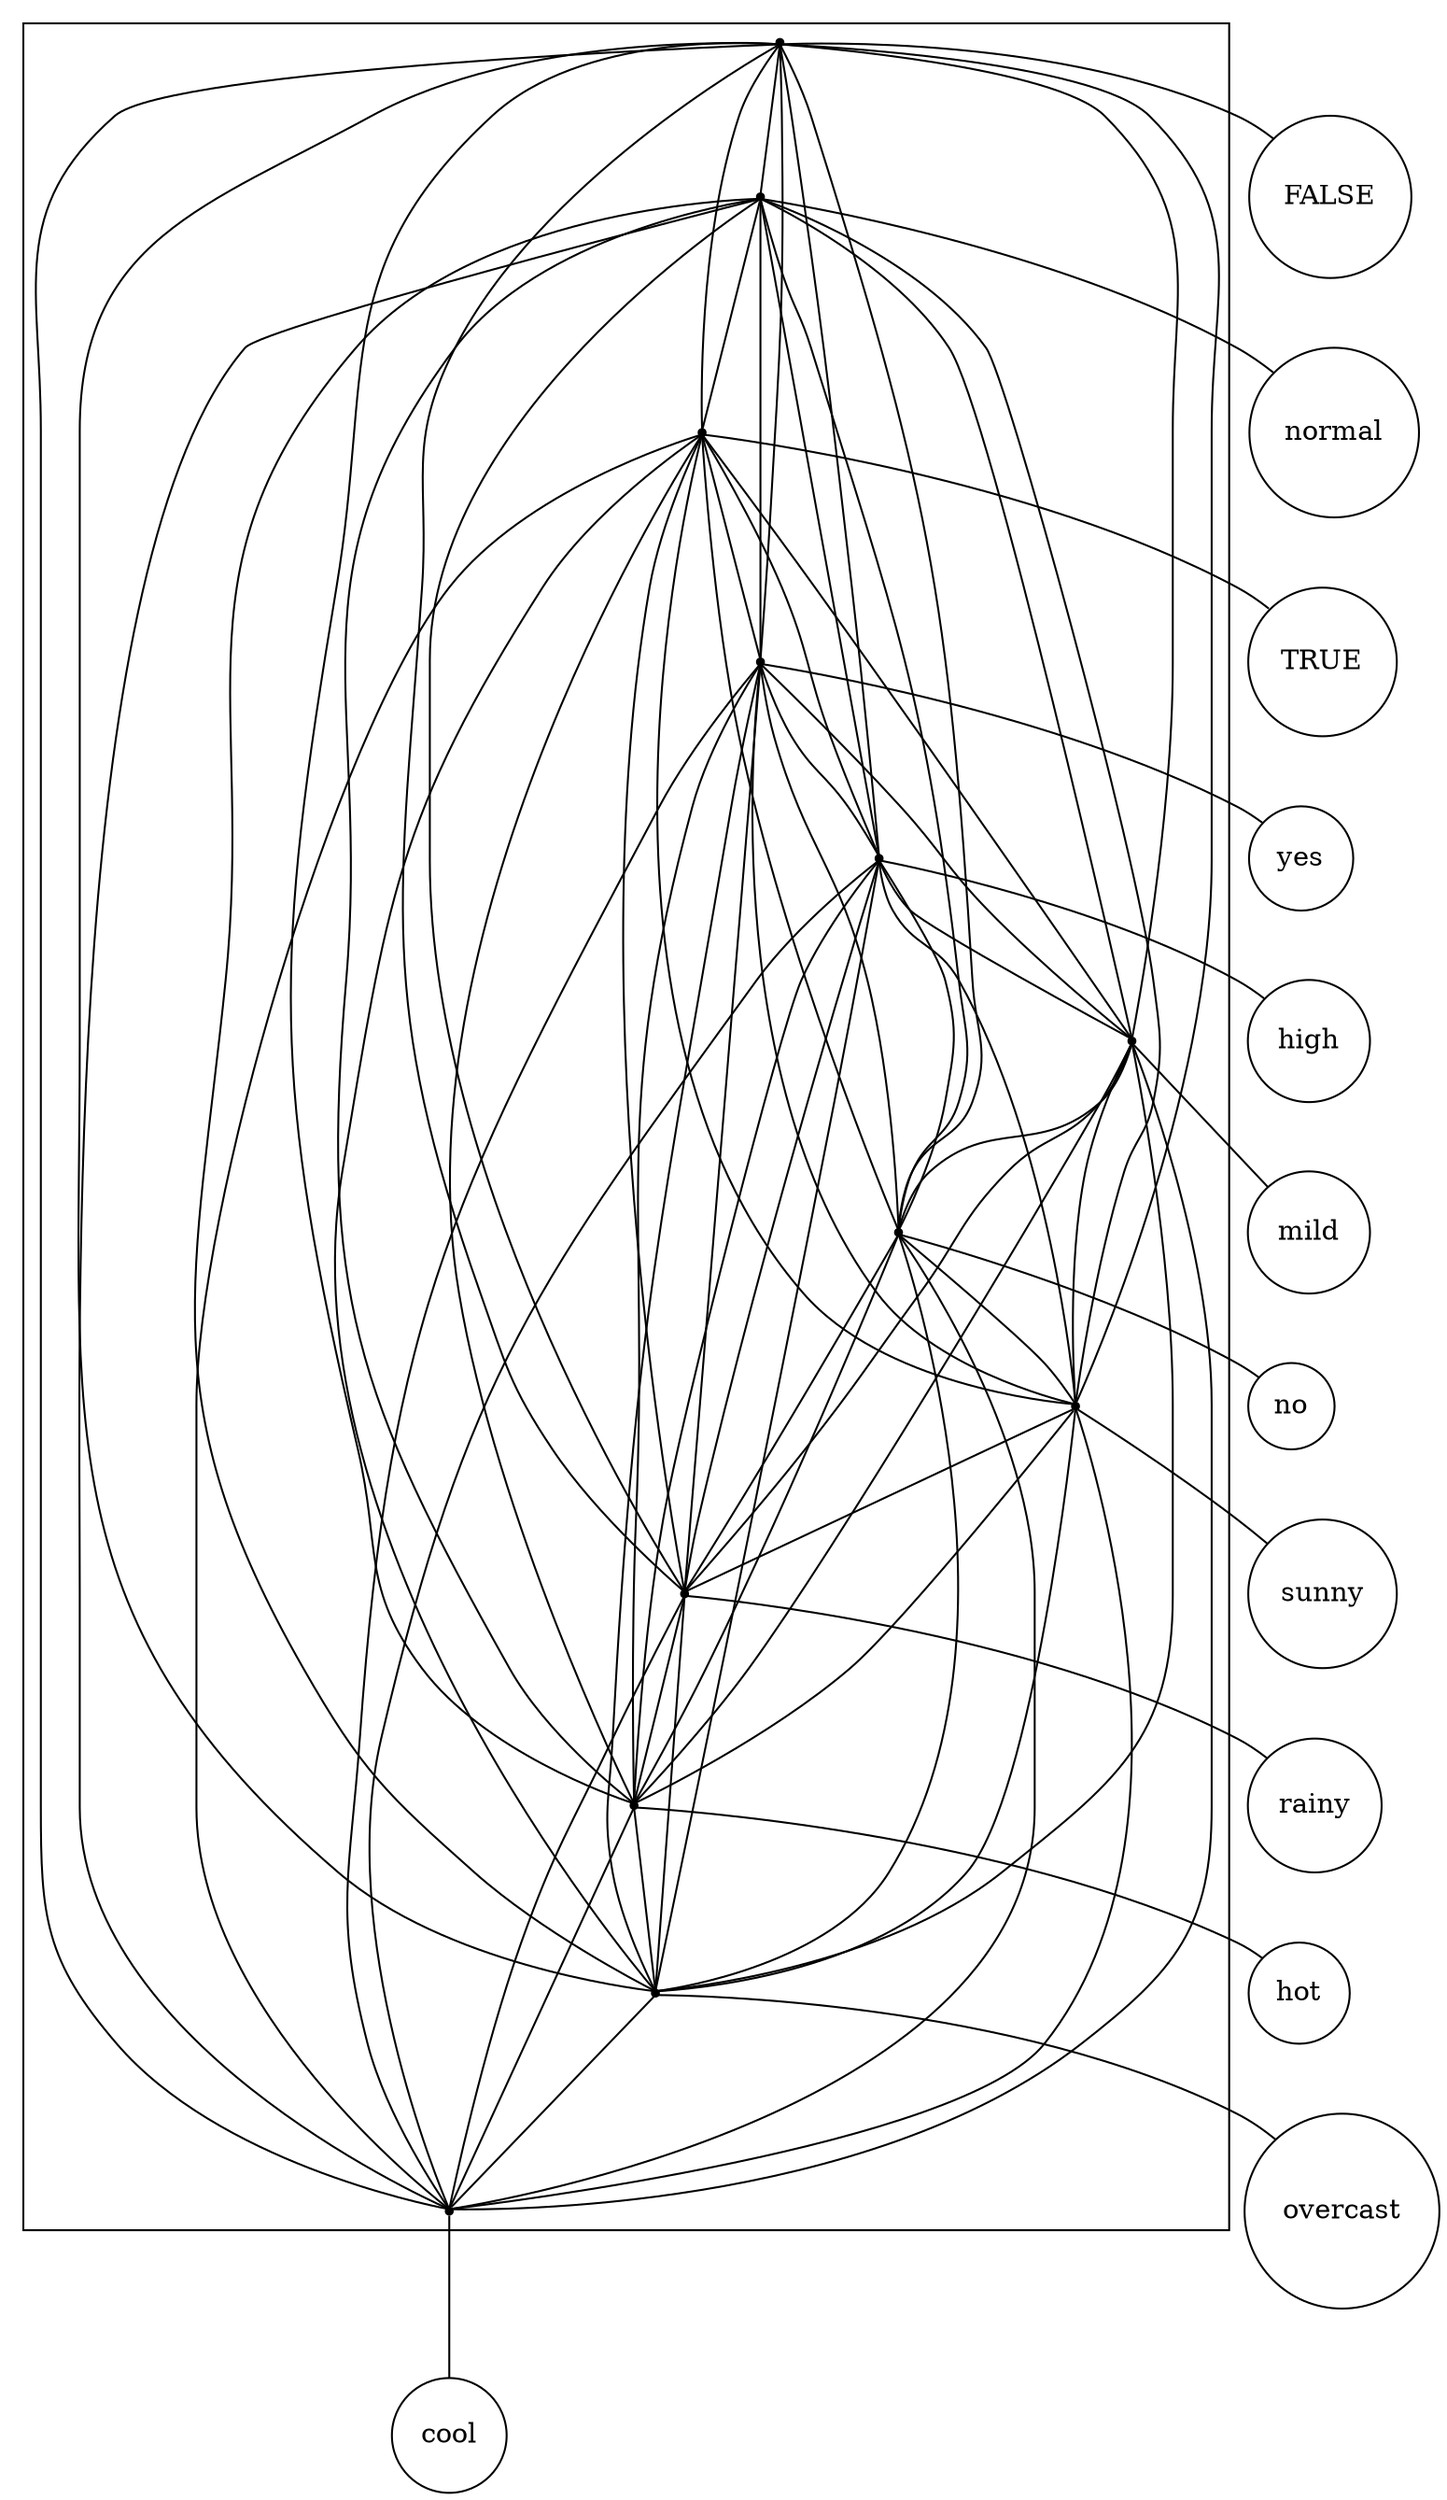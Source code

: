 strict digraph "plain_2-structure" {
compound=true;
fontname=Verdana;
fontsize=12;
newrank=true;
node [shape=circle];
FALSE;
normal;
TRUE;
yes;
high;
mild;
no;
sunny;
rainy;
hot;
overcast;
cool;
subgraph cluster_TRUEsunnyyesnormalcoolrainymildhighnohotFALSEovercast {
node [shape=point];
s_FALSE -> s_normal  [color=black, arrowhead=none];
s_FALSE -> s_TRUE  [color=black, arrowhead=none];
s_FALSE -> s_yes  [color=black, arrowhead=none];
s_FALSE -> s_high  [color=black, arrowhead=none];
s_FALSE -> s_mild  [color=black, arrowhead=none];
s_FALSE -> s_no  [color=black, arrowhead=none];
s_FALSE -> s_sunny  [color=black, arrowhead=none];
s_FALSE -> s_rainy  [color=black, arrowhead=none];
s_FALSE -> s_hot  [color=black, arrowhead=none];
s_FALSE -> s_overcast  [color=black, arrowhead=none];
s_FALSE -> s_cool  [color=black, arrowhead=none];
s_normal -> s_TRUE  [color=black, arrowhead=none];
s_normal -> s_yes  [color=black, arrowhead=none];
s_normal -> s_high  [color=black, arrowhead=none];
s_normal -> s_mild  [color=black, arrowhead=none];
s_normal -> s_no  [color=black, arrowhead=none];
s_normal -> s_sunny  [color=black, arrowhead=none];
s_normal -> s_rainy  [color=black, arrowhead=none];
s_normal -> s_hot  [color=black, arrowhead=none];
s_normal -> s_overcast  [color=black, arrowhead=none];
s_normal -> s_cool  [color=black, arrowhead=none];
s_TRUE -> s_yes  [color=black, arrowhead=none];
s_TRUE -> s_high  [color=black, arrowhead=none];
s_TRUE -> s_mild  [color=black, arrowhead=none];
s_TRUE -> s_no  [color=black, arrowhead=none];
s_TRUE -> s_sunny  [color=black, arrowhead=none];
s_TRUE -> s_rainy  [color=black, arrowhead=none];
s_TRUE -> s_hot  [color=black, arrowhead=none];
s_TRUE -> s_overcast  [color=black, arrowhead=none];
s_TRUE -> s_cool  [color=black, arrowhead=none];
s_yes -> s_high  [color=black, arrowhead=none];
s_yes -> s_mild  [color=black, arrowhead=none];
s_yes -> s_no  [color=black, arrowhead=none];
s_yes -> s_sunny  [color=black, arrowhead=none];
s_yes -> s_rainy  [color=black, arrowhead=none];
s_yes -> s_hot  [color=black, arrowhead=none];
s_yes -> s_overcast  [color=black, arrowhead=none];
s_yes -> s_cool  [color=black, arrowhead=none];
s_high -> s_mild  [color=black, arrowhead=none];
s_high -> s_no  [color=black, arrowhead=none];
s_high -> s_sunny  [color=black, arrowhead=none];
s_high -> s_rainy  [color=black, arrowhead=none];
s_high -> s_hot  [color=black, arrowhead=none];
s_high -> s_overcast  [color=black, arrowhead=none];
s_high -> s_cool  [color=black, arrowhead=none];
s_mild -> s_no  [color=black, arrowhead=none];
s_mild -> s_sunny  [color=black, arrowhead=none];
s_mild -> s_rainy  [color=black, arrowhead=none];
s_mild -> s_hot  [color=black, arrowhead=none];
s_mild -> s_overcast  [color=black, arrowhead=none];
s_mild -> s_cool  [color=black, arrowhead=none];
s_no -> s_sunny  [color=black, arrowhead=none];
s_no -> s_rainy  [color=black, arrowhead=none];
s_no -> s_hot  [color=black, arrowhead=none];
s_no -> s_overcast  [color=black, arrowhead=none];
s_no -> s_cool  [color=black, arrowhead=none];
s_sunny -> s_rainy  [color=black, arrowhead=none];
s_sunny -> s_hot  [color=black, arrowhead=none];
s_sunny -> s_overcast  [color=black, arrowhead=none];
s_sunny -> s_cool  [color=black, arrowhead=none];
s_rainy -> s_hot  [color=black, arrowhead=none];
s_rainy -> s_overcast  [color=black, arrowhead=none];
s_rainy -> s_cool  [color=black, arrowhead=none];
s_hot -> s_overcast  [color=black, arrowhead=none];
s_hot -> s_cool  [color=black, arrowhead=none];
s_overcast -> s_cool  [color=black, arrowhead=none];
}

s_FALSE -> FALSE  [arrowhead=none];
s_normal -> normal  [arrowhead=none];
s_TRUE -> TRUE  [arrowhead=none];
s_yes -> yes  [arrowhead=none];
s_high -> high  [arrowhead=none];
s_mild -> mild  [arrowhead=none];
s_no -> no  [arrowhead=none];
s_sunny -> sunny  [arrowhead=none];
s_rainy -> rainy  [arrowhead=none];
s_hot -> hot  [arrowhead=none];
s_overcast -> overcast  [arrowhead=none];
s_cool -> cool  [arrowhead=none];
}
